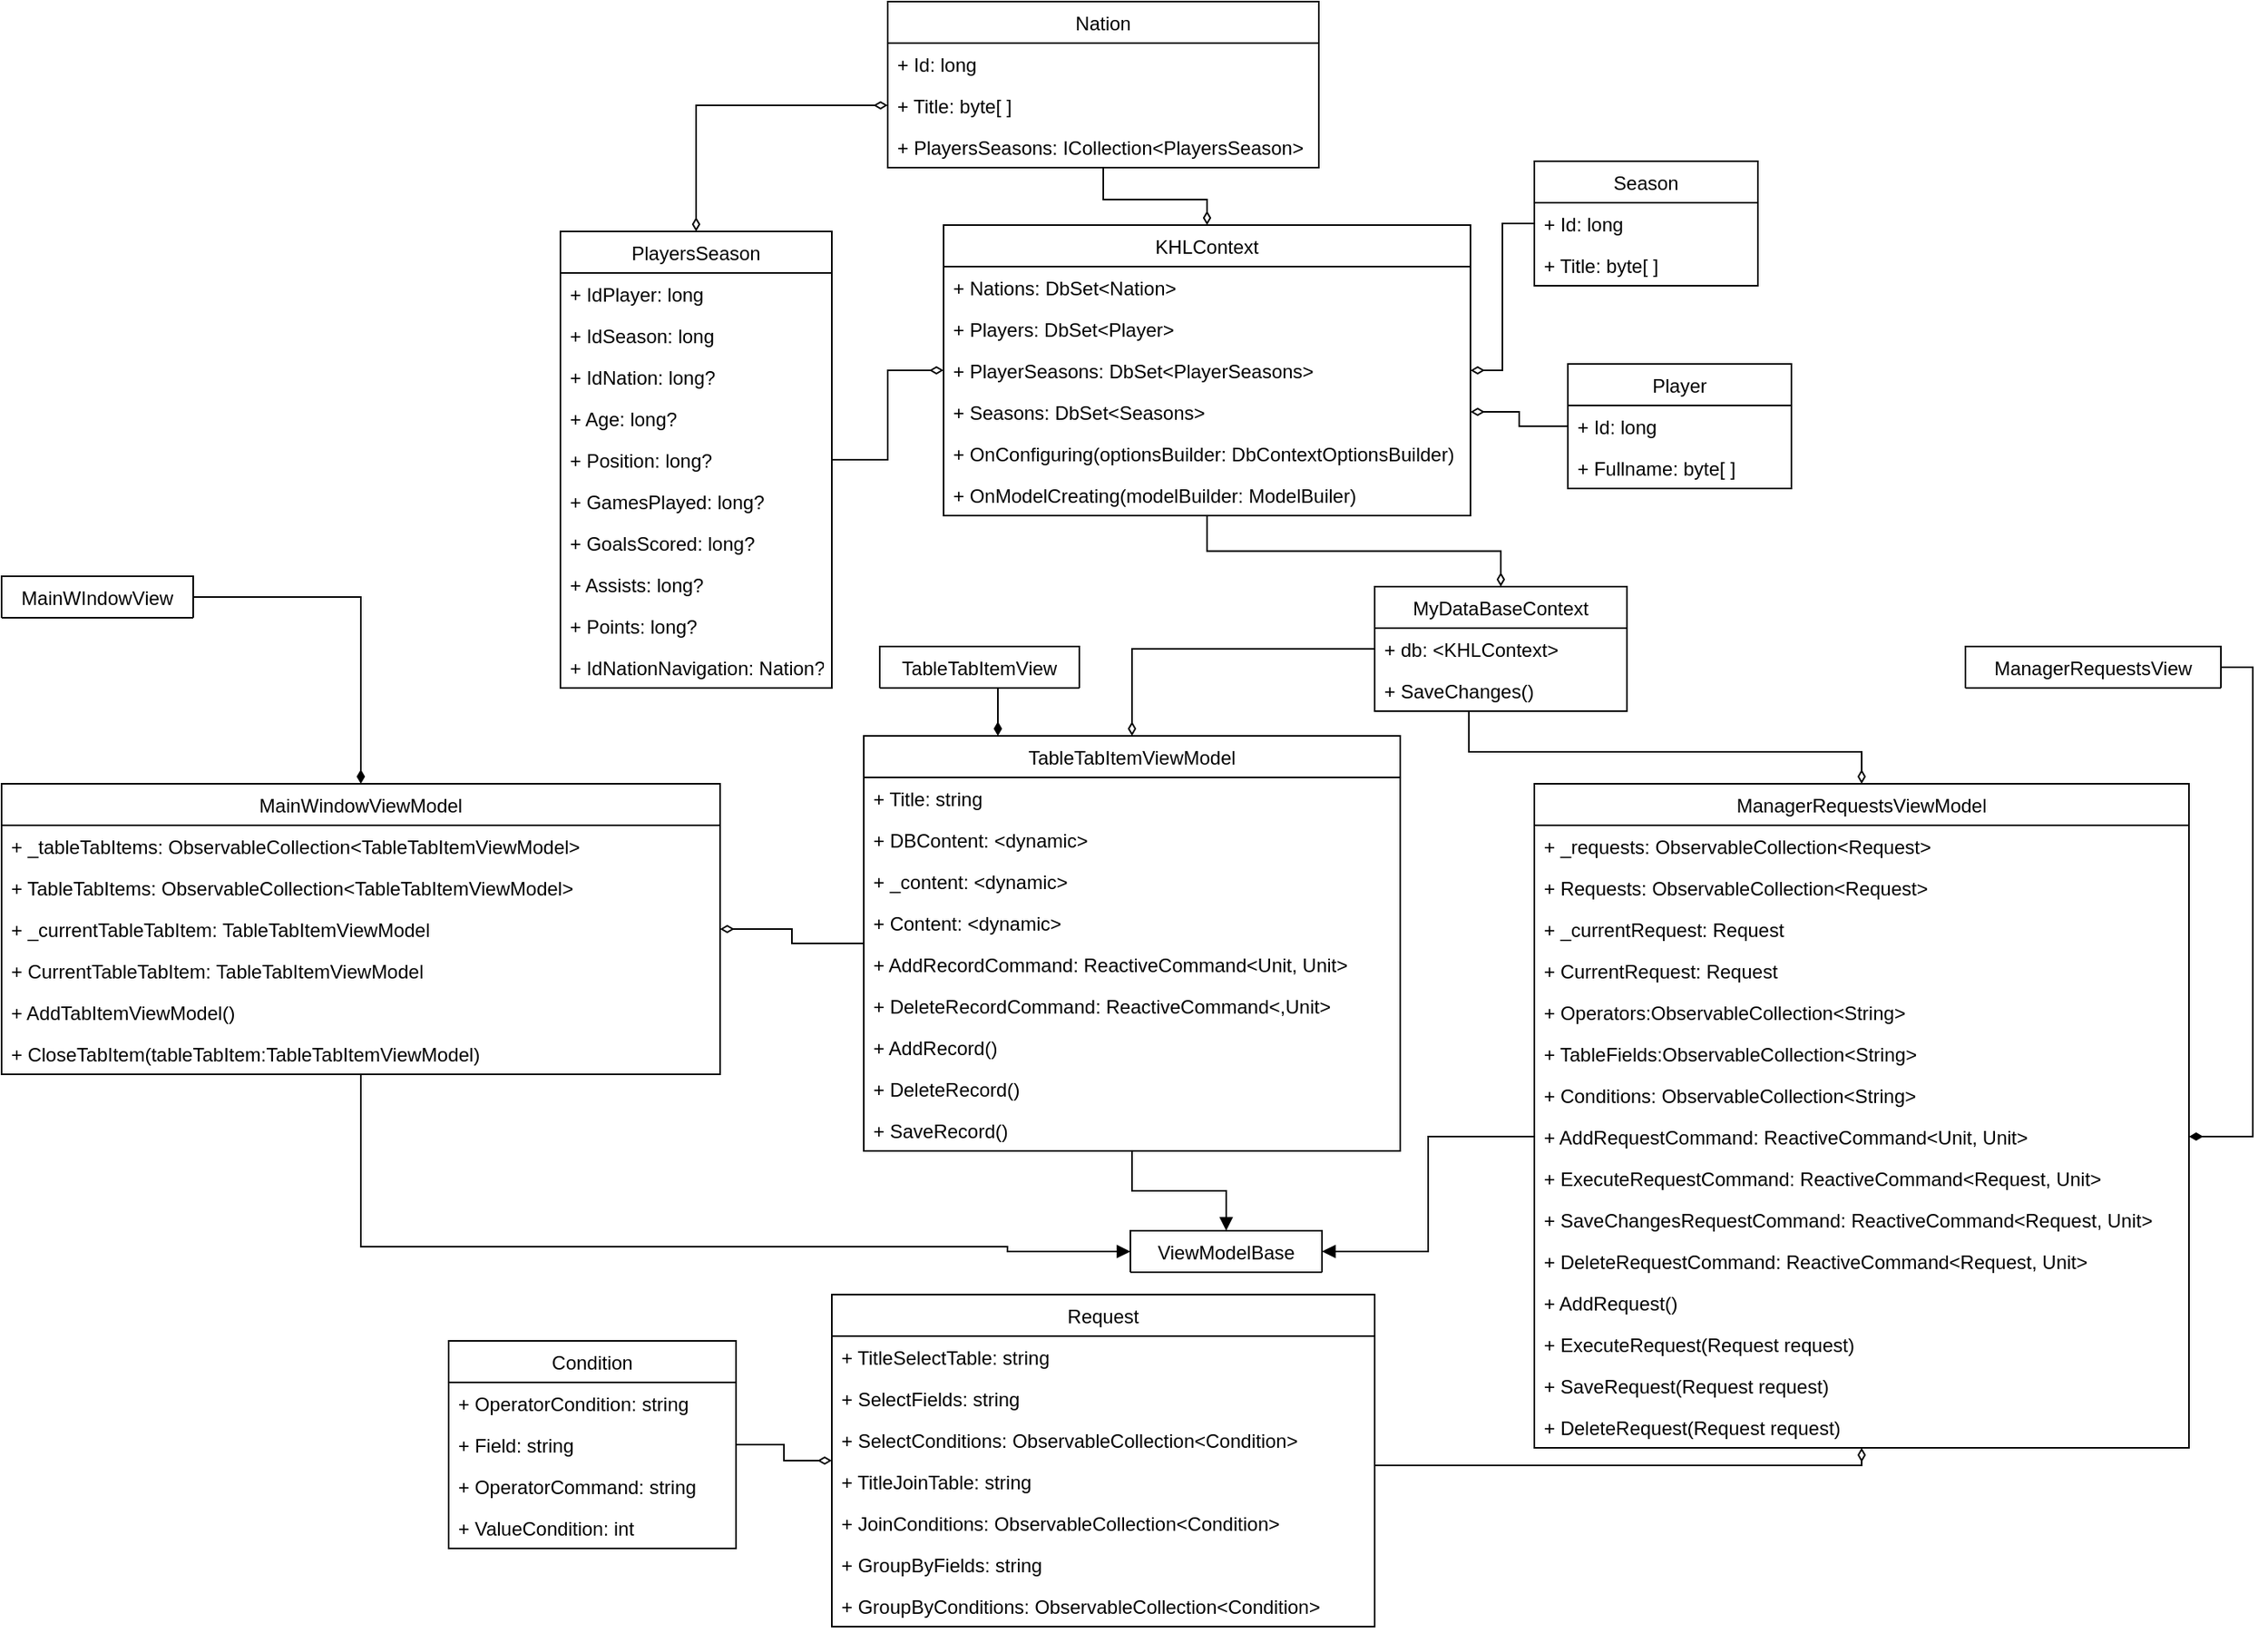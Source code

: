 <mxfile version="18.1.1" type="device"><diagram id="C5RBs43oDa-KdzZeNtuy" name="Page-1"><mxGraphModel dx="611" dy="324" grid="1" gridSize="10" guides="1" tooltips="1" connect="1" arrows="1" fold="1" page="1" pageScale="1" pageWidth="827" pageHeight="1169" math="0" shadow="0"><root><mxCell id="WIyWlLk6GJQsqaUBKTNV-0"/><mxCell id="WIyWlLk6GJQsqaUBKTNV-1" parent="WIyWlLk6GJQsqaUBKTNV-0"/><mxCell id="q5qeDb8Lri11l__jhMOw-50" style="edgeStyle=orthogonalEdgeStyle;rounded=0;orthogonalLoop=1;jettySize=auto;html=1;entryX=0.5;entryY=0;entryDx=0;entryDy=0;startArrow=none;startFill=0;endArrow=diamondThin;endFill=0;" parent="WIyWlLk6GJQsqaUBKTNV-1" source="q5qeDb8Lri11l__jhMOw-0" target="q5qeDb8Lri11l__jhMOw-5" edge="1"><mxGeometry relative="1" as="geometry"/></mxCell><mxCell id="q5qeDb8Lri11l__jhMOw-0" value="Nation" style="swimlane;fontStyle=0;childLayout=stackLayout;horizontal=1;startSize=26;fillColor=none;horizontalStack=0;resizeParent=1;resizeParentMax=0;resizeLast=0;collapsible=1;marginBottom=0;" parent="WIyWlLk6GJQsqaUBKTNV-1" vertex="1"><mxGeometry x="675" y="140" width="270" height="104" as="geometry"><mxRectangle x="30" y="230" width="70" height="26" as="alternateBounds"/></mxGeometry></mxCell><mxCell id="q5qeDb8Lri11l__jhMOw-1" value="+ Id: long " style="text;strokeColor=none;fillColor=none;align=left;verticalAlign=top;spacingLeft=4;spacingRight=4;overflow=hidden;rotatable=0;points=[[0,0.5],[1,0.5]];portConstraint=eastwest;" parent="q5qeDb8Lri11l__jhMOw-0" vertex="1"><mxGeometry y="26" width="270" height="26" as="geometry"/></mxCell><mxCell id="q5qeDb8Lri11l__jhMOw-2" value="+ Title: byte[ ]" style="text;strokeColor=none;fillColor=none;align=left;verticalAlign=top;spacingLeft=4;spacingRight=4;overflow=hidden;rotatable=0;points=[[0,0.5],[1,0.5]];portConstraint=eastwest;" parent="q5qeDb8Lri11l__jhMOw-0" vertex="1"><mxGeometry y="52" width="270" height="26" as="geometry"/></mxCell><mxCell id="q5qeDb8Lri11l__jhMOw-3" value="+ PlayersSeasons: ICollection&lt;PlayersSeason&gt;" style="text;strokeColor=none;fillColor=none;align=left;verticalAlign=top;spacingLeft=4;spacingRight=4;overflow=hidden;rotatable=0;points=[[0,0.5],[1,0.5]];portConstraint=eastwest;" parent="q5qeDb8Lri11l__jhMOw-0" vertex="1"><mxGeometry y="78" width="270" height="26" as="geometry"/></mxCell><mxCell id="q5qeDb8Lri11l__jhMOw-5" value="KHLContext" style="swimlane;fontStyle=0;childLayout=stackLayout;horizontal=1;startSize=26;fillColor=none;horizontalStack=0;resizeParent=1;resizeParentMax=0;resizeLast=0;collapsible=1;marginBottom=0;" parent="WIyWlLk6GJQsqaUBKTNV-1" vertex="1"><mxGeometry x="710" y="280" width="330" height="182" as="geometry"/></mxCell><mxCell id="q5qeDb8Lri11l__jhMOw-6" value="+ Nations: DbSet&lt;Nation&gt;" style="text;strokeColor=none;fillColor=none;align=left;verticalAlign=top;spacingLeft=4;spacingRight=4;overflow=hidden;rotatable=0;points=[[0,0.5],[1,0.5]];portConstraint=eastwest;" parent="q5qeDb8Lri11l__jhMOw-5" vertex="1"><mxGeometry y="26" width="330" height="26" as="geometry"/></mxCell><mxCell id="q5qeDb8Lri11l__jhMOw-7" value="+ Players: DbSet&lt;Player&gt;" style="text;strokeColor=none;fillColor=none;align=left;verticalAlign=top;spacingLeft=4;spacingRight=4;overflow=hidden;rotatable=0;points=[[0,0.5],[1,0.5]];portConstraint=eastwest;" parent="q5qeDb8Lri11l__jhMOw-5" vertex="1"><mxGeometry y="52" width="330" height="26" as="geometry"/></mxCell><mxCell id="q5qeDb8Lri11l__jhMOw-8" value="+ PlayerSeasons: DbSet&lt;PlayerSeasons&gt;" style="text;strokeColor=none;fillColor=none;align=left;verticalAlign=top;spacingLeft=4;spacingRight=4;overflow=hidden;rotatable=0;points=[[0,0.5],[1,0.5]];portConstraint=eastwest;" parent="q5qeDb8Lri11l__jhMOw-5" vertex="1"><mxGeometry y="78" width="330" height="26" as="geometry"/></mxCell><mxCell id="q5qeDb8Lri11l__jhMOw-21" value="+ Seasons: DbSet&lt;Seasons&gt;" style="text;strokeColor=none;fillColor=none;align=left;verticalAlign=top;spacingLeft=4;spacingRight=4;overflow=hidden;rotatable=0;points=[[0,0.5],[1,0.5]];portConstraint=eastwest;" parent="q5qeDb8Lri11l__jhMOw-5" vertex="1"><mxGeometry y="104" width="330" height="26" as="geometry"/></mxCell><mxCell id="q5qeDb8Lri11l__jhMOw-24" value="+ OnConfiguring(optionsBuilder: DbContextOptionsBuilder)" style="text;strokeColor=none;fillColor=none;align=left;verticalAlign=top;spacingLeft=4;spacingRight=4;overflow=hidden;rotatable=0;points=[[0,0.5],[1,0.5]];portConstraint=eastwest;" parent="q5qeDb8Lri11l__jhMOw-5" vertex="1"><mxGeometry y="130" width="330" height="26" as="geometry"/></mxCell><mxCell id="q5qeDb8Lri11l__jhMOw-22" value="+ OnModelCreating(modelBuilder: ModelBuiler)" style="text;strokeColor=none;fillColor=none;align=left;verticalAlign=top;spacingLeft=4;spacingRight=4;overflow=hidden;rotatable=0;points=[[0,0.5],[1,0.5]];portConstraint=eastwest;strokeWidth=1;pointerEvents=1;portConstraintRotation=0;sketch=0;glass=0;rounded=0;shadow=0;perimeterSpacing=0;" parent="q5qeDb8Lri11l__jhMOw-5" vertex="1"><mxGeometry y="156" width="330" height="26" as="geometry"/></mxCell><mxCell id="q5qeDb8Lri11l__jhMOw-9" value="Player" style="swimlane;fontStyle=0;childLayout=stackLayout;horizontal=1;startSize=26;fillColor=none;horizontalStack=0;resizeParent=1;resizeParentMax=0;resizeLast=0;collapsible=1;marginBottom=0;" parent="WIyWlLk6GJQsqaUBKTNV-1" vertex="1"><mxGeometry x="1101" y="367" width="140" height="78" as="geometry"/></mxCell><mxCell id="q5qeDb8Lri11l__jhMOw-10" value="+ Id: long" style="text;strokeColor=none;fillColor=none;align=left;verticalAlign=top;spacingLeft=4;spacingRight=4;overflow=hidden;rotatable=0;points=[[0,0.5],[1,0.5]];portConstraint=eastwest;" parent="q5qeDb8Lri11l__jhMOw-9" vertex="1"><mxGeometry y="26" width="140" height="26" as="geometry"/></mxCell><mxCell id="q5qeDb8Lri11l__jhMOw-11" value="+ Fullname: byte[ ]" style="text;strokeColor=none;fillColor=none;align=left;verticalAlign=top;spacingLeft=4;spacingRight=4;overflow=hidden;rotatable=0;points=[[0,0.5],[1,0.5]];portConstraint=eastwest;" parent="q5qeDb8Lri11l__jhMOw-9" vertex="1"><mxGeometry y="52" width="140" height="26" as="geometry"/></mxCell><mxCell id="q5qeDb8Lri11l__jhMOw-46" style="edgeStyle=orthogonalEdgeStyle;rounded=0;orthogonalLoop=1;jettySize=auto;html=1;endArrow=diamondThin;endFill=0;startArrow=diamondThin;startFill=0;entryX=0;entryY=0.5;entryDx=0;entryDy=0;" parent="WIyWlLk6GJQsqaUBKTNV-1" source="q5qeDb8Lri11l__jhMOw-13" target="q5qeDb8Lri11l__jhMOw-2" edge="1"><mxGeometry relative="1" as="geometry"/></mxCell><mxCell id="q5qeDb8Lri11l__jhMOw-13" value="PlayersSeason" style="swimlane;fontStyle=0;childLayout=stackLayout;horizontal=1;startSize=26;fillColor=none;horizontalStack=0;resizeParent=1;resizeParentMax=0;resizeLast=0;collapsible=1;marginBottom=0;" parent="WIyWlLk6GJQsqaUBKTNV-1" vertex="1"><mxGeometry x="470" y="284" width="170" height="286" as="geometry"/></mxCell><mxCell id="q5qeDb8Lri11l__jhMOw-14" value="+ IdPlayer: long" style="text;strokeColor=none;fillColor=none;align=left;verticalAlign=top;spacingLeft=4;spacingRight=4;overflow=hidden;rotatable=0;points=[[0,0.5],[1,0.5]];portConstraint=eastwest;" parent="q5qeDb8Lri11l__jhMOw-13" vertex="1"><mxGeometry y="26" width="170" height="26" as="geometry"/></mxCell><mxCell id="q5qeDb8Lri11l__jhMOw-15" value="+ IdSeason: long" style="text;strokeColor=none;fillColor=none;align=left;verticalAlign=top;spacingLeft=4;spacingRight=4;overflow=hidden;rotatable=0;points=[[0,0.5],[1,0.5]];portConstraint=eastwest;" parent="q5qeDb8Lri11l__jhMOw-13" vertex="1"><mxGeometry y="52" width="170" height="26" as="geometry"/></mxCell><mxCell id="q5qeDb8Lri11l__jhMOw-35" value="+ IdNation: long?" style="text;strokeColor=none;fillColor=none;align=left;verticalAlign=top;spacingLeft=4;spacingRight=4;overflow=hidden;rotatable=0;points=[[0,0.5],[1,0.5]];portConstraint=eastwest;" parent="q5qeDb8Lri11l__jhMOw-13" vertex="1"><mxGeometry y="78" width="170" height="26" as="geometry"/></mxCell><mxCell id="q5qeDb8Lri11l__jhMOw-36" value="+ Age: long?" style="text;strokeColor=none;fillColor=none;align=left;verticalAlign=top;spacingLeft=4;spacingRight=4;overflow=hidden;rotatable=0;points=[[0,0.5],[1,0.5]];portConstraint=eastwest;" parent="q5qeDb8Lri11l__jhMOw-13" vertex="1"><mxGeometry y="104" width="170" height="26" as="geometry"/></mxCell><mxCell id="q5qeDb8Lri11l__jhMOw-37" value="+ Position: long?" style="text;strokeColor=none;fillColor=none;align=left;verticalAlign=top;spacingLeft=4;spacingRight=4;overflow=hidden;rotatable=0;points=[[0,0.5],[1,0.5]];portConstraint=eastwest;" parent="q5qeDb8Lri11l__jhMOw-13" vertex="1"><mxGeometry y="130" width="170" height="26" as="geometry"/></mxCell><mxCell id="q5qeDb8Lri11l__jhMOw-38" value="+ GamesPlayed: long?" style="text;strokeColor=none;fillColor=none;align=left;verticalAlign=top;spacingLeft=4;spacingRight=4;overflow=hidden;rotatable=0;points=[[0,0.5],[1,0.5]];portConstraint=eastwest;" parent="q5qeDb8Lri11l__jhMOw-13" vertex="1"><mxGeometry y="156" width="170" height="26" as="geometry"/></mxCell><mxCell id="q5qeDb8Lri11l__jhMOw-39" value="+ GoalsScored: long?" style="text;strokeColor=none;fillColor=none;align=left;verticalAlign=top;spacingLeft=4;spacingRight=4;overflow=hidden;rotatable=0;points=[[0,0.5],[1,0.5]];portConstraint=eastwest;" parent="q5qeDb8Lri11l__jhMOw-13" vertex="1"><mxGeometry y="182" width="170" height="26" as="geometry"/></mxCell><mxCell id="q5qeDb8Lri11l__jhMOw-40" value="+ Assists: long?" style="text;strokeColor=none;fillColor=none;align=left;verticalAlign=top;spacingLeft=4;spacingRight=4;overflow=hidden;rotatable=0;points=[[0,0.5],[1,0.5]];portConstraint=eastwest;" parent="q5qeDb8Lri11l__jhMOw-13" vertex="1"><mxGeometry y="208" width="170" height="26" as="geometry"/></mxCell><mxCell id="q5qeDb8Lri11l__jhMOw-41" value="+ Points: long?" style="text;strokeColor=none;fillColor=none;align=left;verticalAlign=top;spacingLeft=4;spacingRight=4;overflow=hidden;rotatable=0;points=[[0,0.5],[1,0.5]];portConstraint=eastwest;" parent="q5qeDb8Lri11l__jhMOw-13" vertex="1"><mxGeometry y="234" width="170" height="26" as="geometry"/></mxCell><mxCell id="q5qeDb8Lri11l__jhMOw-42" value="+ IdNationNavigation: Nation?" style="text;strokeColor=none;fillColor=none;align=left;verticalAlign=top;spacingLeft=4;spacingRight=4;overflow=hidden;rotatable=0;points=[[0,0.5],[1,0.5]];portConstraint=eastwest;" parent="q5qeDb8Lri11l__jhMOw-13" vertex="1"><mxGeometry y="260" width="170" height="26" as="geometry"/></mxCell><mxCell id="q5qeDb8Lri11l__jhMOw-51" style="edgeStyle=orthogonalEdgeStyle;rounded=0;orthogonalLoop=1;jettySize=auto;html=1;exitX=0;exitY=0.5;exitDx=0;exitDy=0;entryX=1;entryY=0.5;entryDx=0;entryDy=0;startArrow=none;startFill=0;endArrow=diamondThin;endFill=0;" parent="WIyWlLk6GJQsqaUBKTNV-1" source="q5qeDb8Lri11l__jhMOw-18" target="q5qeDb8Lri11l__jhMOw-5" edge="1"><mxGeometry relative="1" as="geometry"/></mxCell><mxCell id="q5qeDb8Lri11l__jhMOw-17" value="Season" style="swimlane;fontStyle=0;childLayout=stackLayout;horizontal=1;startSize=26;fillColor=none;horizontalStack=0;resizeParent=1;resizeParentMax=0;resizeLast=0;collapsible=1;marginBottom=0;" parent="WIyWlLk6GJQsqaUBKTNV-1" vertex="1"><mxGeometry x="1080" y="240" width="140" height="78" as="geometry"/></mxCell><mxCell id="q5qeDb8Lri11l__jhMOw-18" value="+ Id: long" style="text;strokeColor=none;fillColor=none;align=left;verticalAlign=top;spacingLeft=4;spacingRight=4;overflow=hidden;rotatable=0;points=[[0,0.5],[1,0.5]];portConstraint=eastwest;" parent="q5qeDb8Lri11l__jhMOw-17" vertex="1"><mxGeometry y="26" width="140" height="26" as="geometry"/></mxCell><mxCell id="q5qeDb8Lri11l__jhMOw-19" value="+ Title: byte[ ]" style="text;strokeColor=none;fillColor=none;align=left;verticalAlign=top;spacingLeft=4;spacingRight=4;overflow=hidden;rotatable=0;points=[[0,0.5],[1,0.5]];portConstraint=eastwest;" parent="q5qeDb8Lri11l__jhMOw-17" vertex="1"><mxGeometry y="52" width="140" height="26" as="geometry"/></mxCell><mxCell id="q5qeDb8Lri11l__jhMOw-47" style="edgeStyle=orthogonalEdgeStyle;rounded=0;orthogonalLoop=1;jettySize=auto;html=1;startArrow=none;startFill=0;endArrow=diamondThin;endFill=0;" parent="WIyWlLk6GJQsqaUBKTNV-1" source="q5qeDb8Lri11l__jhMOw-13" target="q5qeDb8Lri11l__jhMOw-5" edge="1"><mxGeometry relative="1" as="geometry"><mxPoint x="670" y="604" as="sourcePoint"/></mxGeometry></mxCell><mxCell id="q5qeDb8Lri11l__jhMOw-52" style="edgeStyle=orthogonalEdgeStyle;rounded=0;orthogonalLoop=1;jettySize=auto;html=1;exitX=0;exitY=0.5;exitDx=0;exitDy=0;entryX=1;entryY=0.5;entryDx=0;entryDy=0;startArrow=none;startFill=0;endArrow=diamondThin;endFill=0;" parent="WIyWlLk6GJQsqaUBKTNV-1" source="q5qeDb8Lri11l__jhMOw-10" target="q5qeDb8Lri11l__jhMOw-21" edge="1"><mxGeometry relative="1" as="geometry"/></mxCell><mxCell id="q5qeDb8Lri11l__jhMOw-53" value="MainWindowViewModel" style="swimlane;fontStyle=0;childLayout=stackLayout;horizontal=1;startSize=26;fillColor=none;horizontalStack=0;resizeParent=1;resizeParentMax=0;resizeLast=0;collapsible=1;marginBottom=0;rounded=0;shadow=0;glass=0;sketch=0;pointerEvents=1;strokeColor=default;strokeWidth=1;" parent="WIyWlLk6GJQsqaUBKTNV-1" vertex="1"><mxGeometry x="120" y="630" width="450" height="182" as="geometry"/></mxCell><mxCell id="q5qeDb8Lri11l__jhMOw-99" value="+ _tableTabItems: ObservableCollection&lt;TableTabItemViewModel&gt;" style="text;strokeColor=none;fillColor=none;align=left;verticalAlign=top;spacingLeft=4;spacingRight=4;overflow=hidden;rotatable=0;points=[[0,0.5],[1,0.5]];portConstraint=eastwest;rounded=0;shadow=0;glass=0;sketch=0;pointerEvents=1;" parent="q5qeDb8Lri11l__jhMOw-53" vertex="1"><mxGeometry y="26" width="450" height="26" as="geometry"/></mxCell><mxCell id="q5qeDb8Lri11l__jhMOw-54" value="+ TableTabItems: ObservableCollection&lt;TableTabItemViewModel&gt;" style="text;strokeColor=none;fillColor=none;align=left;verticalAlign=top;spacingLeft=4;spacingRight=4;overflow=hidden;rotatable=0;points=[[0,0.5],[1,0.5]];portConstraint=eastwest;rounded=0;shadow=0;glass=0;sketch=0;pointerEvents=1;" parent="q5qeDb8Lri11l__jhMOw-53" vertex="1"><mxGeometry y="52" width="450" height="26" as="geometry"/></mxCell><mxCell id="q5qeDb8Lri11l__jhMOw-100" value="+ _currentTableTabItem: TableTabItemViewModel" style="text;strokeColor=none;fillColor=none;align=left;verticalAlign=top;spacingLeft=4;spacingRight=4;overflow=hidden;rotatable=0;points=[[0,0.5],[1,0.5]];portConstraint=eastwest;rounded=0;shadow=0;glass=0;sketch=0;pointerEvents=1;" parent="q5qeDb8Lri11l__jhMOw-53" vertex="1"><mxGeometry y="78" width="450" height="26" as="geometry"/></mxCell><mxCell id="q5qeDb8Lri11l__jhMOw-60" value="+ CurrentTableTabItem: TableTabItemViewModel" style="text;strokeColor=none;fillColor=none;align=left;verticalAlign=top;spacingLeft=4;spacingRight=4;overflow=hidden;rotatable=0;points=[[0,0.5],[1,0.5]];portConstraint=eastwest;rounded=0;shadow=0;glass=0;sketch=0;pointerEvents=1;" parent="q5qeDb8Lri11l__jhMOw-53" vertex="1"><mxGeometry y="104" width="450" height="26" as="geometry"/></mxCell><mxCell id="q5qeDb8Lri11l__jhMOw-71" value="+ AddTabItemViewModel()" style="text;strokeColor=none;fillColor=none;align=left;verticalAlign=top;spacingLeft=4;spacingRight=4;overflow=hidden;rotatable=0;points=[[0,0.5],[1,0.5]];portConstraint=eastwest;rounded=0;shadow=0;glass=0;sketch=0;pointerEvents=1;" parent="q5qeDb8Lri11l__jhMOw-53" vertex="1"><mxGeometry y="130" width="450" height="26" as="geometry"/></mxCell><mxCell id="q5qeDb8Lri11l__jhMOw-73" value="+ CloseTabItem(tableTabItem:TableTabItemViewModel)" style="text;strokeColor=none;fillColor=none;align=left;verticalAlign=top;spacingLeft=4;spacingRight=4;overflow=hidden;rotatable=0;points=[[0,0.5],[1,0.5]];portConstraint=eastwest;rounded=0;shadow=0;glass=0;sketch=0;pointerEvents=1;" parent="q5qeDb8Lri11l__jhMOw-53" vertex="1"><mxGeometry y="156" width="450" height="26" as="geometry"/></mxCell><mxCell id="q5qeDb8Lri11l__jhMOw-61" value="ViewModelBase" style="swimlane;fontStyle=0;childLayout=stackLayout;horizontal=1;startSize=26;fillColor=none;horizontalStack=0;resizeParent=1;resizeParentMax=0;resizeLast=0;collapsible=1;marginBottom=0;rounded=0;shadow=0;glass=0;sketch=0;pointerEvents=1;strokeColor=default;strokeWidth=1;" parent="WIyWlLk6GJQsqaUBKTNV-1" vertex="1" collapsed="1"><mxGeometry x="827" y="910" width="120" height="26" as="geometry"><mxRectangle x="690" y="870" width="140" height="52" as="alternateBounds"/></mxGeometry></mxCell><mxCell id="q5qeDb8Lri11l__jhMOw-65" style="edgeStyle=orthogonalEdgeStyle;rounded=0;orthogonalLoop=1;jettySize=auto;html=1;startArrow=none;startFill=0;endArrow=block;endFill=1;" parent="WIyWlLk6GJQsqaUBKTNV-1" source="q5qeDb8Lri11l__jhMOw-53" target="q5qeDb8Lri11l__jhMOw-61" edge="1"><mxGeometry relative="1" as="geometry"><mxPoint x="750" y="880" as="targetPoint"/><Array as="points"><mxPoint x="345" y="920"/><mxPoint x="750" y="920"/></Array></mxGeometry></mxCell><mxCell id="q5qeDb8Lri11l__jhMOw-67" value="ManagerRequestsViewModel" style="swimlane;fontStyle=0;childLayout=stackLayout;horizontal=1;startSize=26;fillColor=none;horizontalStack=0;resizeParent=1;resizeParentMax=0;resizeLast=0;collapsible=1;marginBottom=0;rounded=0;shadow=0;glass=0;sketch=0;pointerEvents=1;strokeColor=default;strokeWidth=1;" parent="WIyWlLk6GJQsqaUBKTNV-1" vertex="1"><mxGeometry x="1080" y="630" width="410" height="416" as="geometry"/></mxCell><mxCell id="q5qeDb8Lri11l__jhMOw-68" value="+ _requests: ObservableCollection&lt;Request&gt;" style="text;strokeColor=none;fillColor=none;align=left;verticalAlign=top;spacingLeft=4;spacingRight=4;overflow=hidden;rotatable=0;points=[[0,0.5],[1,0.5]];portConstraint=eastwest;rounded=0;shadow=0;glass=0;sketch=0;pointerEvents=1;" parent="q5qeDb8Lri11l__jhMOw-67" vertex="1"><mxGeometry y="26" width="410" height="26" as="geometry"/></mxCell><mxCell id="q5qeDb8Lri11l__jhMOw-93" value="+ Requests: ObservableCollection&lt;Request&gt;" style="text;strokeColor=none;fillColor=none;align=left;verticalAlign=top;spacingLeft=4;spacingRight=4;overflow=hidden;rotatable=0;points=[[0,0.5],[1,0.5]];portConstraint=eastwest;rounded=0;shadow=0;glass=0;sketch=0;pointerEvents=1;" parent="q5qeDb8Lri11l__jhMOw-67" vertex="1"><mxGeometry y="52" width="410" height="26" as="geometry"/></mxCell><mxCell id="q5qeDb8Lri11l__jhMOw-94" value="+ _currentRequest: Request" style="text;strokeColor=none;fillColor=none;align=left;verticalAlign=top;spacingLeft=4;spacingRight=4;overflow=hidden;rotatable=0;points=[[0,0.5],[1,0.5]];portConstraint=eastwest;rounded=0;shadow=0;glass=0;sketch=0;pointerEvents=1;" parent="q5qeDb8Lri11l__jhMOw-67" vertex="1"><mxGeometry y="78" width="410" height="26" as="geometry"/></mxCell><mxCell id="q5qeDb8Lri11l__jhMOw-124" value="+ CurrentRequest: Request" style="text;strokeColor=none;fillColor=none;align=left;verticalAlign=top;spacingLeft=4;spacingRight=4;overflow=hidden;rotatable=0;points=[[0,0.5],[1,0.5]];portConstraint=eastwest;rounded=0;shadow=0;glass=0;sketch=0;pointerEvents=1;" parent="q5qeDb8Lri11l__jhMOw-67" vertex="1"><mxGeometry y="104" width="410" height="26" as="geometry"/></mxCell><mxCell id="q5qeDb8Lri11l__jhMOw-95" value="+ Operators:ObservableCollection&lt;String&gt;" style="text;strokeColor=none;fillColor=none;align=left;verticalAlign=top;spacingLeft=4;spacingRight=4;overflow=hidden;rotatable=0;points=[[0,0.5],[1,0.5]];portConstraint=eastwest;rounded=0;shadow=0;glass=0;sketch=0;pointerEvents=1;" parent="q5qeDb8Lri11l__jhMOw-67" vertex="1"><mxGeometry y="130" width="410" height="26" as="geometry"/></mxCell><mxCell id="q5qeDb8Lri11l__jhMOw-96" value="+ TableFields:ObservableCollection&lt;String&gt;" style="text;strokeColor=none;fillColor=none;align=left;verticalAlign=top;spacingLeft=4;spacingRight=4;overflow=hidden;rotatable=0;points=[[0,0.5],[1,0.5]];portConstraint=eastwest;rounded=0;shadow=0;glass=0;sketch=0;pointerEvents=1;" parent="q5qeDb8Lri11l__jhMOw-67" vertex="1"><mxGeometry y="156" width="410" height="26" as="geometry"/></mxCell><mxCell id="q5qeDb8Lri11l__jhMOw-97" value="+ Conditions: ObservableCollection&lt;String&gt;" style="text;strokeColor=none;fillColor=none;align=left;verticalAlign=top;spacingLeft=4;spacingRight=4;overflow=hidden;rotatable=0;points=[[0,0.5],[1,0.5]];portConstraint=eastwest;rounded=0;shadow=0;glass=0;sketch=0;pointerEvents=1;" parent="q5qeDb8Lri11l__jhMOw-67" vertex="1"><mxGeometry y="182" width="410" height="26" as="geometry"/></mxCell><mxCell id="q5qeDb8Lri11l__jhMOw-132" value="+ AddRequestCommand: ReactiveCommand&lt;Unit, Unit&gt;" style="text;strokeColor=none;fillColor=none;align=left;verticalAlign=top;spacingLeft=4;spacingRight=4;overflow=hidden;rotatable=0;points=[[0,0.5],[1,0.5]];portConstraint=eastwest;rounded=0;shadow=0;glass=0;sketch=0;pointerEvents=1;" parent="q5qeDb8Lri11l__jhMOw-67" vertex="1"><mxGeometry y="208" width="410" height="26" as="geometry"/></mxCell><mxCell id="q5qeDb8Lri11l__jhMOw-98" value="+ ExecuteRequestCommand: ReactiveCommand&lt;Request, Unit&gt;" style="text;strokeColor=none;fillColor=none;align=left;verticalAlign=top;spacingLeft=4;spacingRight=4;overflow=hidden;rotatable=0;points=[[0,0.5],[1,0.5]];portConstraint=eastwest;rounded=0;shadow=0;glass=0;sketch=0;pointerEvents=1;" parent="q5qeDb8Lri11l__jhMOw-67" vertex="1"><mxGeometry y="234" width="410" height="26" as="geometry"/></mxCell><mxCell id="q5qeDb8Lri11l__jhMOw-125" value="+ SaveChangesRequestCommand: ReactiveCommand&lt;Request, Unit&gt;" style="text;strokeColor=none;fillColor=none;align=left;verticalAlign=top;spacingLeft=4;spacingRight=4;overflow=hidden;rotatable=0;points=[[0,0.5],[1,0.5]];portConstraint=eastwest;rounded=0;shadow=0;glass=0;sketch=0;pointerEvents=1;" parent="q5qeDb8Lri11l__jhMOw-67" vertex="1"><mxGeometry y="260" width="410" height="26" as="geometry"/></mxCell><mxCell id="q5qeDb8Lri11l__jhMOw-126" value="+ DeleteRequestCommand: ReactiveCommand&lt;Request, Unit&gt;" style="text;strokeColor=none;fillColor=none;align=left;verticalAlign=top;spacingLeft=4;spacingRight=4;overflow=hidden;rotatable=0;points=[[0,0.5],[1,0.5]];portConstraint=eastwest;rounded=0;shadow=0;glass=0;sketch=0;pointerEvents=1;" parent="q5qeDb8Lri11l__jhMOw-67" vertex="1"><mxGeometry y="286" width="410" height="26" as="geometry"/></mxCell><mxCell id="q5qeDb8Lri11l__jhMOw-133" value="+ AddRequest()" style="text;strokeColor=none;fillColor=none;align=left;verticalAlign=top;spacingLeft=4;spacingRight=4;overflow=hidden;rotatable=0;points=[[0,0.5],[1,0.5]];portConstraint=eastwest;rounded=0;shadow=0;glass=0;sketch=0;pointerEvents=1;" parent="q5qeDb8Lri11l__jhMOw-67" vertex="1"><mxGeometry y="312" width="410" height="26" as="geometry"/></mxCell><mxCell id="q5qeDb8Lri11l__jhMOw-127" value="+ ExecuteRequest(Request request)" style="text;strokeColor=none;fillColor=none;align=left;verticalAlign=top;spacingLeft=4;spacingRight=4;overflow=hidden;rotatable=0;points=[[0,0.5],[1,0.5]];portConstraint=eastwest;rounded=0;shadow=0;glass=0;sketch=0;pointerEvents=1;" parent="q5qeDb8Lri11l__jhMOw-67" vertex="1"><mxGeometry y="338" width="410" height="26" as="geometry"/></mxCell><mxCell id="q5qeDb8Lri11l__jhMOw-130" value="+ SaveRequest(Request request)" style="text;strokeColor=none;fillColor=none;align=left;verticalAlign=top;spacingLeft=4;spacingRight=4;overflow=hidden;rotatable=0;points=[[0,0.5],[1,0.5]];portConstraint=eastwest;rounded=0;shadow=0;glass=0;sketch=0;pointerEvents=1;" parent="q5qeDb8Lri11l__jhMOw-67" vertex="1"><mxGeometry y="364" width="410" height="26" as="geometry"/></mxCell><mxCell id="q5qeDb8Lri11l__jhMOw-131" value="+ DeleteRequest(Request request)" style="text;strokeColor=none;fillColor=none;align=left;verticalAlign=top;spacingLeft=4;spacingRight=4;overflow=hidden;rotatable=0;points=[[0,0.5],[1,0.5]];portConstraint=eastwest;rounded=0;shadow=0;glass=0;sketch=0;pointerEvents=1;" parent="q5qeDb8Lri11l__jhMOw-67" vertex="1"><mxGeometry y="390" width="410" height="26" as="geometry"/></mxCell><mxCell id="q5qeDb8Lri11l__jhMOw-92" style="edgeStyle=orthogonalEdgeStyle;rounded=0;orthogonalLoop=1;jettySize=auto;html=1;startArrow=none;startFill=0;endArrow=diamondThin;endFill=0;" parent="WIyWlLk6GJQsqaUBKTNV-1" source="q5qeDb8Lri11l__jhMOw-74" target="q5qeDb8Lri11l__jhMOw-53" edge="1"><mxGeometry relative="1" as="geometry"/></mxCell><mxCell id="q5qeDb8Lri11l__jhMOw-135" style="edgeStyle=orthogonalEdgeStyle;rounded=0;orthogonalLoop=1;jettySize=auto;html=1;exitX=0.5;exitY=0;exitDx=0;exitDy=0;startArrow=diamondThin;startFill=0;endArrow=none;endFill=0;" parent="WIyWlLk6GJQsqaUBKTNV-1" source="n3kEIoEjY-tTqePZgH0m-8" target="q5qeDb8Lri11l__jhMOw-5" edge="1"><mxGeometry relative="1" as="geometry"/></mxCell><mxCell id="q5qeDb8Lri11l__jhMOw-74" value="TableTabItemViewModel" style="swimlane;fontStyle=0;childLayout=stackLayout;horizontal=1;startSize=26;fillColor=none;horizontalStack=0;resizeParent=1;resizeParentMax=0;resizeLast=0;collapsible=1;marginBottom=0;rounded=0;shadow=0;glass=0;sketch=0;pointerEvents=1;strokeColor=default;strokeWidth=1;" parent="WIyWlLk6GJQsqaUBKTNV-1" vertex="1"><mxGeometry x="660" y="600" width="336" height="260" as="geometry"/></mxCell><mxCell id="q5qeDb8Lri11l__jhMOw-75" value="+ Title: string" style="text;strokeColor=none;fillColor=none;align=left;verticalAlign=top;spacingLeft=4;spacingRight=4;overflow=hidden;rotatable=0;points=[[0,0.5],[1,0.5]];portConstraint=eastwest;rounded=0;shadow=0;glass=0;sketch=0;pointerEvents=1;" parent="q5qeDb8Lri11l__jhMOw-74" vertex="1"><mxGeometry y="26" width="336" height="26" as="geometry"/></mxCell><mxCell id="CHAjisKvCvgHdjyYqali-0" value="+ DBContent: &lt;dynamic&gt;" style="text;strokeColor=none;fillColor=none;align=left;verticalAlign=top;spacingLeft=4;spacingRight=4;overflow=hidden;rotatable=0;points=[[0,0.5],[1,0.5]];portConstraint=eastwest;rounded=0;shadow=0;glass=0;sketch=0;pointerEvents=1;" vertex="1" parent="q5qeDb8Lri11l__jhMOw-74"><mxGeometry y="52" width="336" height="26" as="geometry"/></mxCell><mxCell id="n3kEIoEjY-tTqePZgH0m-21" value="+ _content: &lt;dynamic&gt;" style="text;strokeColor=none;fillColor=none;align=left;verticalAlign=top;spacingLeft=4;spacingRight=4;overflow=hidden;rotatable=0;points=[[0,0.5],[1,0.5]];portConstraint=eastwest;rounded=0;shadow=0;glass=0;sketch=0;pointerEvents=1;" parent="q5qeDb8Lri11l__jhMOw-74" vertex="1"><mxGeometry y="78" width="336" height="26" as="geometry"/></mxCell><mxCell id="q5qeDb8Lri11l__jhMOw-137" value="+ Content: &lt;dynamic&gt;" style="text;strokeColor=none;fillColor=none;align=left;verticalAlign=top;spacingLeft=4;spacingRight=4;overflow=hidden;rotatable=0;points=[[0,0.5],[1,0.5]];portConstraint=eastwest;rounded=0;shadow=0;glass=0;sketch=0;pointerEvents=1;" parent="q5qeDb8Lri11l__jhMOw-74" vertex="1"><mxGeometry y="104" width="336" height="26" as="geometry"/></mxCell><mxCell id="q5qeDb8Lri11l__jhMOw-82" value="+ AddRecordCommand: ReactiveCommand&lt;Unit, Unit&gt;" style="text;strokeColor=none;fillColor=none;align=left;verticalAlign=top;spacingLeft=4;spacingRight=4;overflow=hidden;rotatable=0;points=[[0,0.5],[1,0.5]];portConstraint=eastwest;rounded=0;shadow=0;glass=0;sketch=0;pointerEvents=1;" parent="q5qeDb8Lri11l__jhMOw-74" vertex="1"><mxGeometry y="130" width="336" height="26" as="geometry"/></mxCell><mxCell id="q5qeDb8Lri11l__jhMOw-78" value="+ DeleteRecordCommand: ReactiveCommand&lt;,Unit&gt;" style="text;strokeColor=none;fillColor=none;align=left;verticalAlign=top;spacingLeft=4;spacingRight=4;overflow=hidden;rotatable=0;points=[[0,0.5],[1,0.5]];portConstraint=eastwest;rounded=0;shadow=0;glass=0;sketch=0;pointerEvents=1;" parent="q5qeDb8Lri11l__jhMOw-74" vertex="1"><mxGeometry y="156" width="336" height="26" as="geometry"/></mxCell><mxCell id="q5qeDb8Lri11l__jhMOw-90" value="+ AddRecord()" style="text;strokeColor=none;fillColor=none;align=left;verticalAlign=top;spacingLeft=4;spacingRight=4;overflow=hidden;rotatable=0;points=[[0,0.5],[1,0.5]];portConstraint=eastwest;rounded=0;shadow=0;glass=0;sketch=0;pointerEvents=1;" parent="q5qeDb8Lri11l__jhMOw-74" vertex="1"><mxGeometry y="182" width="336" height="26" as="geometry"/></mxCell><mxCell id="q5qeDb8Lri11l__jhMOw-89" value="+ DeleteRecord()" style="text;strokeColor=none;fillColor=none;align=left;verticalAlign=top;spacingLeft=4;spacingRight=4;overflow=hidden;rotatable=0;points=[[0,0.5],[1,0.5]];portConstraint=eastwest;rounded=0;shadow=0;glass=0;sketch=0;pointerEvents=1;" parent="q5qeDb8Lri11l__jhMOw-74" vertex="1"><mxGeometry y="208" width="336" height="26" as="geometry"/></mxCell><mxCell id="kghPnCNnXzWD--jc7ar_-0" value="+ SaveRecord()" style="text;strokeColor=none;fillColor=none;align=left;verticalAlign=top;spacingLeft=4;spacingRight=4;overflow=hidden;rotatable=0;points=[[0,0.5],[1,0.5]];portConstraint=eastwest;rounded=0;shadow=0;glass=0;sketch=0;pointerEvents=1;" parent="q5qeDb8Lri11l__jhMOw-74" vertex="1"><mxGeometry y="234" width="336" height="26" as="geometry"/></mxCell><mxCell id="q5qeDb8Lri11l__jhMOw-81" style="edgeStyle=orthogonalEdgeStyle;rounded=0;orthogonalLoop=1;jettySize=auto;html=1;entryX=0.5;entryY=0;entryDx=0;entryDy=0;startArrow=none;startFill=0;endArrow=block;endFill=1;" parent="WIyWlLk6GJQsqaUBKTNV-1" source="q5qeDb8Lri11l__jhMOw-74" target="q5qeDb8Lri11l__jhMOw-61" edge="1"><mxGeometry relative="1" as="geometry"/></mxCell><mxCell id="q5qeDb8Lri11l__jhMOw-122" style="edgeStyle=orthogonalEdgeStyle;rounded=0;orthogonalLoop=1;jettySize=auto;html=1;exitX=1;exitY=0.5;exitDx=0;exitDy=0;startArrow=none;startFill=0;endArrow=diamondThin;endFill=0;" parent="WIyWlLk6GJQsqaUBKTNV-1" source="q5qeDb8Lri11l__jhMOw-111" target="q5qeDb8Lri11l__jhMOw-67" edge="1"><mxGeometry relative="1" as="geometry"><Array as="points"><mxPoint x="1285" y="1057"/></Array></mxGeometry></mxCell><mxCell id="q5qeDb8Lri11l__jhMOw-102" value="Request" style="swimlane;fontStyle=0;childLayout=stackLayout;horizontal=1;startSize=26;fillColor=none;horizontalStack=0;resizeParent=1;resizeParentMax=0;resizeLast=0;collapsible=1;marginBottom=0;rounded=0;shadow=0;glass=0;sketch=0;pointerEvents=1;strokeColor=default;strokeWidth=1;" parent="WIyWlLk6GJQsqaUBKTNV-1" vertex="1"><mxGeometry x="640" y="950" width="340" height="208" as="geometry"/></mxCell><mxCell id="q5qeDb8Lri11l__jhMOw-103" value="+ TitleSelectTable: string" style="text;strokeColor=none;fillColor=none;align=left;verticalAlign=top;spacingLeft=4;spacingRight=4;overflow=hidden;rotatable=0;points=[[0,0.5],[1,0.5]];portConstraint=eastwest;rounded=0;shadow=0;glass=0;sketch=0;pointerEvents=1;" parent="q5qeDb8Lri11l__jhMOw-102" vertex="1"><mxGeometry y="26" width="340" height="26" as="geometry"/></mxCell><mxCell id="q5qeDb8Lri11l__jhMOw-106" value="+ SelectFields: string" style="text;strokeColor=none;fillColor=none;align=left;verticalAlign=top;spacingLeft=4;spacingRight=4;overflow=hidden;rotatable=0;points=[[0,0.5],[1,0.5]];portConstraint=eastwest;rounded=0;shadow=0;glass=0;sketch=0;pointerEvents=1;" parent="q5qeDb8Lri11l__jhMOw-102" vertex="1"><mxGeometry y="52" width="340" height="26" as="geometry"/></mxCell><mxCell id="q5qeDb8Lri11l__jhMOw-107" value="+ SelectConditions: ObservableCollection&lt;Condition&gt;" style="text;strokeColor=none;fillColor=none;align=left;verticalAlign=top;spacingLeft=4;spacingRight=4;overflow=hidden;rotatable=0;points=[[0,0.5],[1,0.5]];portConstraint=eastwest;rounded=0;shadow=0;glass=0;sketch=0;pointerEvents=1;" parent="q5qeDb8Lri11l__jhMOw-102" vertex="1"><mxGeometry y="78" width="340" height="26" as="geometry"/></mxCell><mxCell id="q5qeDb8Lri11l__jhMOw-111" value="+ TitleJoinTable: string" style="text;strokeColor=none;fillColor=none;align=left;verticalAlign=top;spacingLeft=4;spacingRight=4;overflow=hidden;rotatable=0;points=[[0,0.5],[1,0.5]];portConstraint=eastwest;rounded=0;shadow=0;glass=0;sketch=0;pointerEvents=1;" parent="q5qeDb8Lri11l__jhMOw-102" vertex="1"><mxGeometry y="104" width="340" height="26" as="geometry"/></mxCell><mxCell id="q5qeDb8Lri11l__jhMOw-120" value="+ JoinConditions: ObservableCollection&lt;Condition&gt;" style="text;strokeColor=none;fillColor=none;align=left;verticalAlign=top;spacingLeft=4;spacingRight=4;overflow=hidden;rotatable=0;points=[[0,0.5],[1,0.5]];portConstraint=eastwest;rounded=0;shadow=0;glass=0;sketch=0;pointerEvents=1;" parent="q5qeDb8Lri11l__jhMOw-102" vertex="1"><mxGeometry y="130" width="340" height="26" as="geometry"/></mxCell><mxCell id="q5qeDb8Lri11l__jhMOw-108" value="+ GroupByFields: string" style="text;strokeColor=none;fillColor=none;align=left;verticalAlign=top;spacingLeft=4;spacingRight=4;overflow=hidden;rotatable=0;points=[[0,0.5],[1,0.5]];portConstraint=eastwest;rounded=0;shadow=0;glass=0;sketch=0;pointerEvents=1;" parent="q5qeDb8Lri11l__jhMOw-102" vertex="1"><mxGeometry y="156" width="340" height="26" as="geometry"/></mxCell><mxCell id="q5qeDb8Lri11l__jhMOw-121" value="+ GroupByConditions: ObservableCollection&lt;Condition&gt;" style="text;strokeColor=none;fillColor=none;align=left;verticalAlign=top;spacingLeft=4;spacingRight=4;overflow=hidden;rotatable=0;points=[[0,0.5],[1,0.5]];portConstraint=eastwest;rounded=0;shadow=0;glass=0;sketch=0;pointerEvents=1;" parent="q5qeDb8Lri11l__jhMOw-102" vertex="1"><mxGeometry y="182" width="340" height="26" as="geometry"/></mxCell><mxCell id="q5qeDb8Lri11l__jhMOw-123" style="edgeStyle=orthogonalEdgeStyle;rounded=0;orthogonalLoop=1;jettySize=auto;html=1;exitX=1;exitY=0.5;exitDx=0;exitDy=0;startArrow=none;startFill=0;endArrow=diamondThin;endFill=0;" parent="WIyWlLk6GJQsqaUBKTNV-1" source="q5qeDb8Lri11l__jhMOw-116" target="q5qeDb8Lri11l__jhMOw-102" edge="1"><mxGeometry relative="1" as="geometry"/></mxCell><mxCell id="q5qeDb8Lri11l__jhMOw-112" value="Condition" style="swimlane;fontStyle=0;childLayout=stackLayout;horizontal=1;startSize=26;fillColor=none;horizontalStack=0;resizeParent=1;resizeParentMax=0;resizeLast=0;collapsible=1;marginBottom=0;rounded=0;shadow=0;glass=0;sketch=0;pointerEvents=1;strokeColor=default;strokeWidth=1;" parent="WIyWlLk6GJQsqaUBKTNV-1" vertex="1"><mxGeometry x="400" y="979" width="180" height="130" as="geometry"/></mxCell><mxCell id="q5qeDb8Lri11l__jhMOw-113" value="+ OperatorCondition: string" style="text;strokeColor=none;fillColor=none;align=left;verticalAlign=top;spacingLeft=4;spacingRight=4;overflow=hidden;rotatable=0;points=[[0,0.5],[1,0.5]];portConstraint=eastwest;rounded=0;shadow=0;glass=0;sketch=0;pointerEvents=1;" parent="q5qeDb8Lri11l__jhMOw-112" vertex="1"><mxGeometry y="26" width="180" height="26" as="geometry"/></mxCell><mxCell id="q5qeDb8Lri11l__jhMOw-116" value="+ Field: string" style="text;strokeColor=none;fillColor=none;align=left;verticalAlign=top;spacingLeft=4;spacingRight=4;overflow=hidden;rotatable=0;points=[[0,0.5],[1,0.5]];portConstraint=eastwest;rounded=0;shadow=0;glass=0;sketch=0;pointerEvents=1;" parent="q5qeDb8Lri11l__jhMOw-112" vertex="1"><mxGeometry y="52" width="180" height="26" as="geometry"/></mxCell><mxCell id="q5qeDb8Lri11l__jhMOw-117" value="+ OperatorCommand: string" style="text;strokeColor=none;fillColor=none;align=left;verticalAlign=top;spacingLeft=4;spacingRight=4;overflow=hidden;rotatable=0;points=[[0,0.5],[1,0.5]];portConstraint=eastwest;rounded=0;shadow=0;glass=0;sketch=0;pointerEvents=1;" parent="q5qeDb8Lri11l__jhMOw-112" vertex="1"><mxGeometry y="78" width="180" height="26" as="geometry"/></mxCell><mxCell id="q5qeDb8Lri11l__jhMOw-118" value="+ ValueCondition: int" style="text;strokeColor=none;fillColor=none;align=left;verticalAlign=top;spacingLeft=4;spacingRight=4;overflow=hidden;rotatable=0;points=[[0,0.5],[1,0.5]];portConstraint=eastwest;rounded=0;shadow=0;glass=0;sketch=0;pointerEvents=1;" parent="q5qeDb8Lri11l__jhMOw-112" vertex="1"><mxGeometry y="104" width="180" height="26" as="geometry"/></mxCell><mxCell id="q5qeDb8Lri11l__jhMOw-134" style="edgeStyle=orthogonalEdgeStyle;rounded=0;orthogonalLoop=1;jettySize=auto;html=1;exitX=0;exitY=0.5;exitDx=0;exitDy=0;startArrow=none;startFill=0;endArrow=block;endFill=1;entryX=1;entryY=0.5;entryDx=0;entryDy=0;" parent="WIyWlLk6GJQsqaUBKTNV-1" source="q5qeDb8Lri11l__jhMOw-132" target="q5qeDb8Lri11l__jhMOw-61" edge="1"><mxGeometry relative="1" as="geometry"><mxPoint x="820" y="990" as="targetPoint"/></mxGeometry></mxCell><mxCell id="Zdtm0BZKQZgYCPwBejrz-3" style="edgeStyle=orthogonalEdgeStyle;rounded=0;orthogonalLoop=1;jettySize=auto;html=1;exitX=1;exitY=0.5;exitDx=0;exitDy=0;entryX=1;entryY=0.5;entryDx=0;entryDy=0;endArrow=diamondThin;endFill=1;" parent="WIyWlLk6GJQsqaUBKTNV-1" source="Zdtm0BZKQZgYCPwBejrz-2" target="q5qeDb8Lri11l__jhMOw-132" edge="1"><mxGeometry relative="1" as="geometry"/></mxCell><mxCell id="Zdtm0BZKQZgYCPwBejrz-2" value="ManagerRequestsView" style="swimlane;fontStyle=0;childLayout=stackLayout;horizontal=1;startSize=26;fillColor=none;horizontalStack=0;resizeParent=1;resizeParentMax=0;resizeLast=0;collapsible=1;marginBottom=0;rounded=0;shadow=0;glass=0;sketch=0;pointerEvents=1;strokeColor=default;strokeWidth=1;" parent="WIyWlLk6GJQsqaUBKTNV-1" vertex="1" collapsed="1"><mxGeometry x="1350" y="544" width="160" height="26" as="geometry"><mxRectangle x="690" y="870" width="140" height="52" as="alternateBounds"/></mxGeometry></mxCell><mxCell id="Zdtm0BZKQZgYCPwBejrz-8" style="edgeStyle=orthogonalEdgeStyle;rounded=0;orthogonalLoop=1;jettySize=auto;html=1;exitX=1;exitY=0.5;exitDx=0;exitDy=0;entryX=0.5;entryY=0;entryDx=0;entryDy=0;endArrow=diamondThin;endFill=1;" parent="WIyWlLk6GJQsqaUBKTNV-1" source="Zdtm0BZKQZgYCPwBejrz-7" target="q5qeDb8Lri11l__jhMOw-53" edge="1"><mxGeometry relative="1" as="geometry"/></mxCell><mxCell id="Zdtm0BZKQZgYCPwBejrz-7" value="MainWIndowView" style="swimlane;fontStyle=0;childLayout=stackLayout;horizontal=1;startSize=26;fillColor=none;horizontalStack=0;resizeParent=1;resizeParentMax=0;resizeLast=0;collapsible=1;marginBottom=0;rounded=0;shadow=0;glass=0;sketch=0;pointerEvents=1;strokeColor=default;strokeWidth=1;" parent="WIyWlLk6GJQsqaUBKTNV-1" vertex="1" collapsed="1"><mxGeometry x="120" y="500" width="120" height="26" as="geometry"><mxRectangle x="120" y="500" width="140" height="52" as="alternateBounds"/></mxGeometry></mxCell><mxCell id="Zdtm0BZKQZgYCPwBejrz-10" style="edgeStyle=orthogonalEdgeStyle;rounded=0;orthogonalLoop=1;jettySize=auto;html=1;exitX=0.5;exitY=1;exitDx=0;exitDy=0;entryX=0.25;entryY=0;entryDx=0;entryDy=0;endArrow=diamondThin;endFill=1;" parent="WIyWlLk6GJQsqaUBKTNV-1" source="Zdtm0BZKQZgYCPwBejrz-9" target="q5qeDb8Lri11l__jhMOw-74" edge="1"><mxGeometry relative="1" as="geometry"/></mxCell><mxCell id="Zdtm0BZKQZgYCPwBejrz-9" value="TableTabItemView" style="swimlane;fontStyle=0;childLayout=stackLayout;horizontal=1;startSize=26;fillColor=none;horizontalStack=0;resizeParent=1;resizeParentMax=0;resizeLast=0;collapsible=1;marginBottom=0;rounded=0;shadow=0;glass=0;sketch=0;pointerEvents=1;strokeColor=default;strokeWidth=1;" parent="WIyWlLk6GJQsqaUBKTNV-1" vertex="1" collapsed="1"><mxGeometry x="670" y="544" width="125" height="26" as="geometry"><mxRectangle x="690" y="870" width="140" height="52" as="alternateBounds"/></mxGeometry></mxCell><mxCell id="n3kEIoEjY-tTqePZgH0m-17" style="edgeStyle=orthogonalEdgeStyle;rounded=0;orthogonalLoop=1;jettySize=auto;html=1;exitX=0.5;exitY=1;exitDx=0;exitDy=0;entryX=0.5;entryY=0;entryDx=0;entryDy=0;endArrow=diamondThin;endFill=0;" parent="WIyWlLk6GJQsqaUBKTNV-1" source="n3kEIoEjY-tTqePZgH0m-8" target="q5qeDb8Lri11l__jhMOw-67" edge="1"><mxGeometry relative="1" as="geometry"><Array as="points"><mxPoint x="1039" y="610"/><mxPoint x="1285" y="610"/></Array></mxGeometry></mxCell><mxCell id="n3kEIoEjY-tTqePZgH0m-20" style="edgeStyle=orthogonalEdgeStyle;rounded=0;orthogonalLoop=1;jettySize=auto;html=1;exitX=0;exitY=0.5;exitDx=0;exitDy=0;entryX=0.5;entryY=0;entryDx=0;entryDy=0;endArrow=diamondThin;endFill=0;" parent="WIyWlLk6GJQsqaUBKTNV-1" source="n3kEIoEjY-tTqePZgH0m-8" target="q5qeDb8Lri11l__jhMOw-74" edge="1"><mxGeometry relative="1" as="geometry"/></mxCell><mxCell id="n3kEIoEjY-tTqePZgH0m-8" value="MyDataBaseContext" style="swimlane;fontStyle=0;childLayout=stackLayout;horizontal=1;startSize=26;fillColor=none;horizontalStack=0;resizeParent=1;resizeParentMax=0;resizeLast=0;collapsible=1;marginBottom=0;rounded=0;shadow=0;glass=0;sketch=0;pointerEvents=1;strokeColor=default;strokeWidth=1;" parent="WIyWlLk6GJQsqaUBKTNV-1" vertex="1"><mxGeometry x="980" y="506.5" width="158" height="78" as="geometry"/></mxCell><mxCell id="n3kEIoEjY-tTqePZgH0m-10" value="+ db: &lt;KHLContext&gt;" style="text;strokeColor=none;fillColor=none;align=left;verticalAlign=top;spacingLeft=4;spacingRight=4;overflow=hidden;rotatable=0;points=[[0,0.5],[1,0.5]];portConstraint=eastwest;rounded=0;shadow=0;glass=0;sketch=0;pointerEvents=1;" parent="n3kEIoEjY-tTqePZgH0m-8" vertex="1"><mxGeometry y="26" width="158" height="26" as="geometry"/></mxCell><mxCell id="ROyh_5DULaThEQRPYRTx-0" value="+ SaveChanges()" style="text;strokeColor=none;fillColor=none;align=left;verticalAlign=top;spacingLeft=4;spacingRight=4;overflow=hidden;rotatable=0;points=[[0,0.5],[1,0.5]];portConstraint=eastwest;rounded=0;shadow=0;glass=0;sketch=0;pointerEvents=1;" parent="n3kEIoEjY-tTqePZgH0m-8" vertex="1"><mxGeometry y="52" width="158" height="26" as="geometry"/></mxCell></root></mxGraphModel></diagram></mxfile>